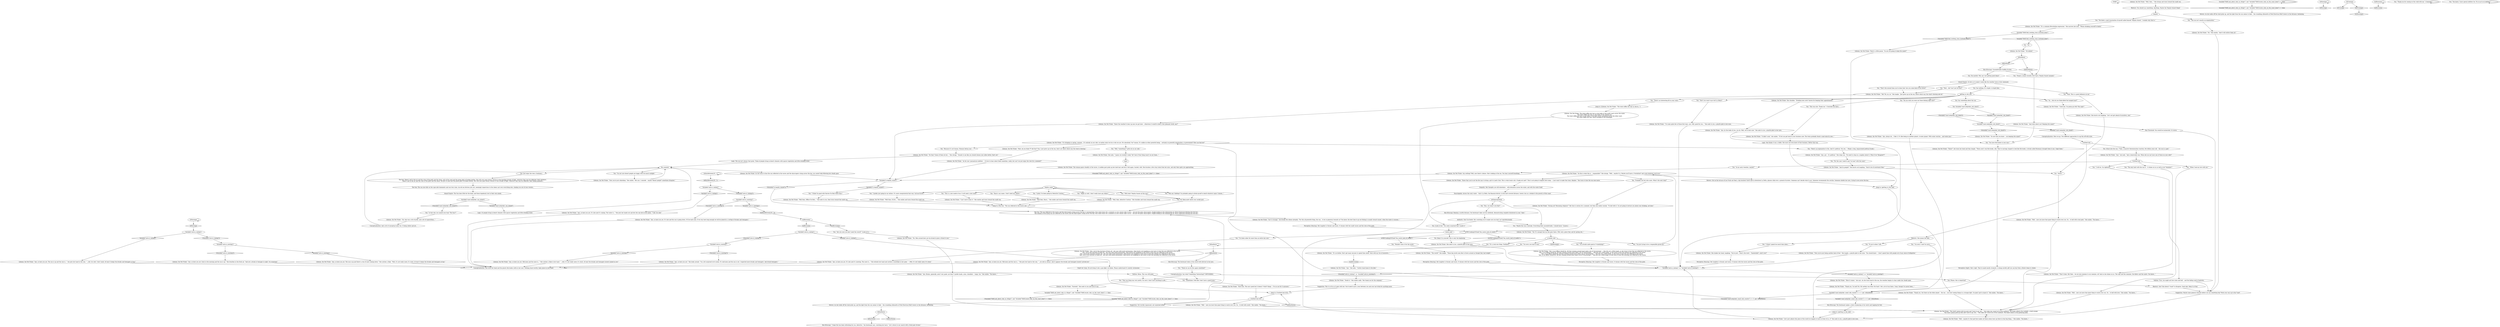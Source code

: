 # LANDS END / NETPICKER
# A dialogue featuring you, Kim, Lilienne the Netpicker, about the sun (if it's rising, setting or high in the sky) -- what the sun is, what means. THE SETTING SUN
# ==================================================
digraph G {
	  0 [label="START"];
	  1 [label="input"];
	  2 [label="Pain Threshold: You would be incinerated. Or worse."];
	  3 [label="Logic: She thinks it was a riddle. She must not even know of that business. Better that way."];
	  4 [label="Variable[\"TASK.ask_about_ruby_in_village\"]  and  Variable[\"TASK.locate_ruby_on_the_coast_done\"] == false"];
	  5 [label="Variable[\"TASK.ask_about_ruby_in_village\"]  and  Variable[\"TASK.locate_ruby_on_the_coast_done\"] == false", shape=diamond];
	  6 [label="!(Variable[\"TASK.ask_about_ruby_in_village\"]  and  Variable[\"TASK.locate_ruby_on_the_coast_done\"] == false)", shape=diamond];
	  7 [label="IsHourBetween(19,  2)"];
	  8 [label="IsHourBetween(19,  2)", shape=diamond];
	  9 [label="!(IsHourBetween(19,  2))", shape=diamond];
	  10 [label="Lilienne, the Net Picker: \"Aye, so here you are. It's late and it's snowing. The snow is...\" She extends her hand and catches a snowflake in her palm. \"...Well, it's not really snow, it's slush.\""];
	  11 [label="Lilienne, the Net Picker: \"I've seen quite few of those first days, aye. Still, good for you...\" She nods to you, a playful glint in her eyes."];
	  12 [label="Lilienne, the Net Picker: \"Ha! It's enough that my fish goes there. Fifty reál a piece they ask for spring cod...\""];
	  13 [label="Lilienne, the Net Picker: \"Aye.\" She nods. \"I better head home to the kids.\""];
	  14 [label="IsMorning()"];
	  15 [label="IsMorning()", shape=diamond];
	  16 [label="!(IsMorning())", shape=diamond];
	  17 [label="IsAfternoon()"];
	  18 [label="IsAfternoon()", shape=diamond];
	  19 [label="!(IsAfternoon())", shape=diamond];
	  20 [label="Rhetoric: She means her kids."];
	  21 [label="You: \"The only fault with the sun is -- it shines on us as well as our *enemies*.\""];
	  22 [label="You: \"Never.\""];
	  23 [label="Perception (Hearing): Her laughter is throaty and warm. It rhymes with the sunlit waves and the cries of the gulls."];
	  24 [label="The Sun: The sun also falls on the cape-side tenements and war-torn ruins. An old sea fortress juts out, seemingly impervious to the sheen cast over everything else, shaking you out of your reverie..."];
	  25 [label="Lilienne, the Net Picker: \"It's bringing us spring, summer... It's entirely on our side, no matter what we do or who we are. For absolutely *no* reason. It's unlike no other powerful being -- certainly no powerful organisation, or government? How can that be?\""];
	  26 [label="Jump to: [Lilienne, the Net Picker: \"The wind ruffles her hair as she lo...\"]"];
	  27 [label="Lilienne, the Net Picker: \"Thank you. I'm half Ubi. My mother was from Ubi Sunt?. Not a lot of sun there, I hear, though I've never been...\""];
	  28 [label="Inland Empire: So fast as to make it seem like the weather turns at her command."];
	  29 [label="Lilienne, the Net Picker: \"So now that you know -- you keeping the name?\""];
	  30 [label="Conceptualization: Say what? Something *interesting*? IMPOSSIBLE."];
	  31 [label="Lilienne, the Net Picker: \"Doubt it.\" She smiles sadly. \"But thank you for the company.\""];
	  32 [label="Lilienne, the Net Picker: As she turns to face the sun reflected in the waves and the skyscrapers rising across the bay, you cannot help following her steady gaze."];
	  33 [label="You: \"Is that why you named your boat 'The Sun'?\""];
	  34 [label="Logic: The sun isn't always that great. Think of people living in desert climates with sparse vegetation and little drinking water."];
	  35 [label="Volition: True, you ought not love ruins and hell -- and the fading scent of apricots."];
	  36 [label="Lilienne, the Net Picker: \"Well -- maybe it's that god that makes all those atoms burn up there in that big thing...\" She smiles. \"You know...\""];
	  37 [label="Lilienne, the Net Picker: \"Have this. The sun's good but it doesn't *stick* things -- I've no use for it anymore.\""];
	  38 [label="Lilienne, the Net Picker: \"Aye. Brains, generally, aren't very good, are they? I prefer backs, arms, shoulders -- lungs, too.\" She smiles. \"You know...\""];
	  39 [label="IsKimHere()"];
	  40 [label="IsKimHere()", shape=diamond];
	  41 [label="!(IsKimHere())", shape=diamond];
	  42 [label="You: \"Are you sure you don't need the sword?\" (Look at it.)"];
	  43 [label="IsMorning()"];
	  44 [label="IsMorning()", shape=diamond];
	  45 [label="!(IsMorning())", shape=diamond];
	  46 [label="You: \"Wouldn't miss it for the world.\""];
	  47 [label="waste_land"];
	  48 [label="Lilienne, the Net Picker: She chuckles. \"Drinking men aren't known for keeping their appointments.\""];
	  49 [label="You: \"You have fish-hooks in your ears.\""];
	  50 [label="tequila_name"];
	  51 [label="You: \"I think I'm good with Harrier Du Bois these days.\""];
	  52 [label="Rhetoric: You should say something. Anything. Maybe the Tequila Sunset thing?"];
	  53 [label="Suggestion: Not terribly impressed, not surprised either."];
	  54 [label="You: \"Think we can do this again sometime?\""];
	  55 [label="Esprit de Corps: Do not bring it into a gun fight, he thinks. Please understand it's merely ceremonial."];
	  56 [label="Lilienne, the Net Picker: \"Aye, so here you are. Mid-noon and the rain is...\" She puts her hand in the rain, \"...ice-cold as always. And it appears the drunks and teenagers haven't arrived yet.\""];
	  57 [label="Perception (Hearing): Her laughter is throaty and warm. It rhymes with the waves and the cries of the gulls."];
	  58 [label="Lilienne, the Net Picker: \"Let's just admire this piece of the world we happen to have in front of us, a?\" She nods to you, a playful glint in her eyes."];
	  59 [label="getting_to_the_end"];
	  60 [label="Lilienne, the Net Picker: Say nothing? Well, now there's silence. She's looking at the sea. You hear yourself breathing."];
	  61 [label="Lilienne, the Net Picker: \"Well -- now you have that giant thing to watch over you. So... to hell with youth.\" She smiles. \"You know...\""];
	  62 [label="You: \"Thank you for coming on this walk with me.\" (Conclude.)"];
	  63 [label="Lilienne, the Net Picker: \"Farewell.\" She nods to you and turns to go."];
	  64 [label="Lilienne, the Net Picker: \"Thank you. Out there on the other planet -- the sea -- you start seeing things in a strange light. I'm glad I got to share it.\" She smiles. \"You know...\""];
	  65 [label="Lilienne, the Net Picker: She shakes her head, laughing. \"You're just... what's the word -- *lamentable*, aren't you?\""];
	  66 [label="Lilienne, the Net Picker: \"Aye, by the looks of you, you do. Well, we're here now.\" She nods to you, a playful glint in her eyes."];
	  67 [label="a_mainly_hub"];
	  68 [label="Shivers: Out on the terrace of Les Fruits de Fond, a hip business lunch spot in downtown La Delta, glasses clink over a spread of oysters. Someone can't decide what to eat. Someone recommends the ceviche. Someone shields her eyes, trying to see across the bay..."];
	  69 [label="You: \"For the case I need to get *in tune* with the coast.\""];
	  70 [label="Rhetoric: See? She doesn't *want* to disagree. Good sign. Keep it at that."];
	  71 [label="Conceptualization: She turns her head and the plastic fish-hooks rattle in her ears. Nothing share-worthy takes place in your head."];
	  72 [label="Lilienne, the Net Picker: \"Know that you're not the first guy to bring a girl to Land's End. This is what locals call a *make-out spot*. That is not going to happen here today -- I just want to make that clear, dimples.\" She turns to face the sea once more."];
	  73 [label="You: \"Yeah. This is a good influence on me.\""];
	  74 [label="You: \"You know, I have special abilities too. Pa-ra-na-tu-ral abilities.\""];
	  75 [label="Lilienne, the Net Picker: \"Wait, do you think *I* did that? Nay, I just grew up on the sea, that's all. Know which way the wind is blowing.\""];
	  76 [label="You: \"The sun isn't exactly an organisation.\""];
	  77 [label="You: No! Keep quiet about your sordid past."];
	  78 [label="Lilienne, the Net Picker: \"Well, then...\" She shrugs and turns toward the sunlit sea."];
	  79 [label="Suggestion: Maybe some general remarks before you say something big? Work your way up to the *cool*."];
	  80 [label="You: \"There's an explanation to this. And it's political. You see...\" (Begin a long, impassioned political tirade.)"];
	  81 [label="Jump to: [getting_to_the_end]"];
	  82 [label="You: \"When I had my love with me.\""];
	  83 [label="Lilienne, the Net Picker: \"No. Men around here are too drunk to pose a threat to me.\""];
	  84 [label="You: \"I'm just trying to be a responsible grown-up.\""];
	  85 [label="You: \"I've been sober for more than an entire day now.\""];
	  86 [label="The Sun: There's salt in the air and the cries of the gulls and the skuas; grit of the sand and the green glint of broken bottles. But still your gaze always returns to the dazzling streaks of light, wherever they may be reflected, their opulence...\nThere's salt in the air and the cries of the gulls and the skuas; the grit of sand and the green glint of broken bottles. But still your gaze always returns to the streaks of light, wherever they may be reflected, their fading opulence...
"];
	  87 [label="Lilienne, the Net Picker: \"Aye, always do... I like it. It's like being on another planet. A water planet. With water worries... and water joys.\""];
	  88 [label="You: \"Found a corpse recently. He'd had a Tequila Sunset moment.\""];
	  89 [label="Lilienne, the Net Picker: \"Well, then, detective Costeau.\" She chuckles and turns toward the sunlit sea."];
	  90 [label="Untitled hub"];
	  91 [label="You: (Stare into the sun.) \"Yeah, a massive thermonuclear reaction, five billion years old -- the sun is a god.\""];
	  92 [label="Shivers: As she walks off the wind picks up, and the light from the sun seems to fade -- the crumbling silhouette of Feld Electrical R&D towers in the distance, beckoning."];
	  93 [label="Lilienne, the Net Picker: \"So this is what this is -- responsible?\" She shrugs. \"Well... maybe it is. Maybe you'll have a *revelation* and crack whatever you're on.\""];
	  94 [label="You: \"It's a rock star thing. Tardiness.\""];
	  95 [label="the_sunnnnn"];
	  96 [label="Conceptualization: And a bit of conceptual unity too, it being yellow and all..."];
	  97 [label="Lilienne, the Net Picker: She nods. \"I guess we wouldn't really *be* here if that thing wasn't on our team...\""];
	  98 [label="Variable[\"TASK.find_working_class_husband_done\"]"];
	  99 [label="Variable[\"TASK.find_working_class_husband_done\"]", shape=diamond];
	  100 [label="!(Variable[\"TASK.find_working_class_husband_done\"])", shape=diamond];
	  101 [label="You: \"Kim, we ready to do this?\""];
	  102 [label="Lilienne, the Net Picker: \"The wind's gonna pick up soon and I have to go, but...\" She takes her sword out of the scabbard. The blade reflects the sunlight, a dark orange.\n\"The wind's gonna pick up soon and I have to go, but...\" She takes her sword out of the scabbard. The blade shines in the gathering dark. "];
	  103 [label="IsAfternoon()"];
	  104 [label="IsAfternoon()", shape=diamond];
	  105 [label="!(IsAfternoon())", shape=diamond];
	  106 [label="Lilienne, the Net Picker: \"It's no bother. Don't get many excuses to spend time alone, what with my trio of monsters...\""];
	  107 [label="Perception (Hearing): Her laughter is throaty and warm. It rhymes with the waves and the cries of the gulls."];
	  108 [label="The Sun: The sun reflected in the waves and the skyscrapers rising across the bay is mesmerizing. Your mind clears for a moment as your senses take it all in -- not just the glass skyscrapers, fragile-looking in the shimmering air, River Esperance flowing into the bay...\nThe remains of the dying sun are reflected in the waves and the skyscrapers rising across the bay. Your mind clears for a moment as your senses take it all in -- not just the glass skyscrapers, fragile-looking in the shimmering air, River Esperance flowing into the bay..."];
	  109 [label="You: \"This is a new model of me. It will need a new name.\""];
	  110 [label="You: \"Because it's not human. Humans betray you.\""];
	  111 [label="You: \"In my early twenties, maybe?\""];
	  112 [label="You: \"Sometimes I feel like I don't have a good brain.\""];
	  113 [label="settingsunprehub"];
	  114 [label="Lilienne, the Net Picker: \"Me? No, no, no.\" She laughs. \"Just grew up on the sea. Know which way the wind's blowing and all.\""];
	  115 [label="Lilienne, the Net Picker: \"Knew the weather'd clear up once we got here -- otherwise it would've been a less pleasant stroll, nay?\""];
	  116 [label="Encyclopedia: Across the rusty water -- that's La Delta, the financial district. In the mist-covered distance, towers rise as a rebuke to the poverty of this coast."];
	  117 [label="You: \"This was nice. Thank you.\" (Conclude the date.)"];
	  118 [label="Lilienne, the Net Picker: \"And its people?\" She bursts out laughing. \"Glad to be of assistance then.\""];
	  119 [label="You: Say nothing. It's stupid. A stupid idea."];
	  120 [label="You: \"Oh.\""];
	  121 [label="Perception (Sight): She's right. They're made mostly of plastic. A cheap novelty gift you can buy from a flower shop or a kiosk."];
	  122 [label="Variable[\"coast.netpicker_red_check\"]"];
	  123 [label="Variable[\"coast.netpicker_red_check\"]", shape=diamond];
	  124 [label="!(Variable[\"coast.netpicker_red_check\"])", shape=diamond];
	  125 [label="Lilienne, the Net Picker: \"Well -- now you have that giant thing to watch over you. So... to hell with cruel gods.\" She smiles. \"You know...\""];
	  126 [label="Variable[\"auto.is_raining\"]"];
	  127 [label="Variable[\"auto.is_raining\"]", shape=diamond];
	  128 [label="!(Variable[\"auto.is_raining\"])", shape=diamond];
	  129 [label="You: \"Probably not but who cares. What's the next step?\""];
	  130 [label="Perception (Hearing): Her laughter is throaty and warm. It rhymes with the waves and the cries of the gulls."];
	  131 [label="You: \"That's the second time you've done that! Are you some kind of sea witch?\""];
	  132 [label="Lilienne, the Net Picker: \"As for your 'paranatural abilities' -- I'd love to hear about them sometime, really, but can't we just enjoy the view for a moment?\""];
	  133 [label="Lilienne, the Net Picker: \"Isn't it strange,\" she breaks the silence abruptly, \"For this all-powerful thing, the sun... to be so generous towards us? You know, the best time to go out fishing is usually toward sunset, when the water is warmer...\""];
	  134 [label="You: \"Well, *something's* gotta be on our side.\""];
	  135 [label="Jump to: [The Sun: \"The sun reflected in the waves and...\"]"];
	  136 [label="IsEvening()"];
	  137 [label="IsEvening()", shape=diamond];
	  138 [label="!(IsEvening())", shape=diamond];
	  139 [label="Kim Kitsuragi: The lieutenant looks at the sword with distrust in his eyes."];
	  140 [label="Jump to: [Untitled hub (02)]"];
	  141 [label="Variable[\"TASK.ask_about_ruby_in_village\"]  and  Variable[\"TASK.locate_ruby_on_the_coast_done\"] == false"];
	  142 [label="Variable[\"TASK.ask_about_ruby_in_village\"]  and  Variable[\"TASK.locate_ruby_on_the_coast_done\"] == false", shape=diamond];
	  143 [label="!(Variable[\"TASK.ask_about_ruby_in_village\"]  and  Variable[\"TASK.locate_ruby_on_the_coast_done\"] == false)", shape=diamond];
	  144 [label="Lilienne, the Net Picker: \"Aye, so here you are. The sun is up and there's a ton of snow coming down.\" She catches a flake. \"Well, it's not really snow, it's slush. At least it keeps the drunks and teenagers at bay.\""];
	  145 [label="Lilienne, the Net Picker: \"The world?\" She laughs. \"Those big words men like to throw around as though they had weight.\""];
	  146 [label="Kim Kitsuragi: Keeping a tactful distance, the lieutenant takes out his notebook, demonstrating complete disinterest in your \"date.\""];
	  147 [label="You: Keep it to yourself. This is only the beginning."];
	  148 [label="You: (Look at her) \"You seem surprised that I made it.\""];
	  149 [label="You: \"I'm not sure desert people are happy with too much sunlight.\""];
	  150 [label="Lilienne, the Net Picker: \"These?\" she turns her head and they dangle. \"These aren't real fish-hooks, silly. They're earrings shaped to look like fish-hooks. A drunk called Rosemary brought them to me. I kept them.\""];
	  151 [label="Lilienne, the Net Picker: \"Well then, H.D.B....\" She smiles and turns toward the sunlit sea."];
	  152 [label="Untitled hub"];
	  153 [label="You: Please, this is important!"];
	  154 [label="IsKimHere()"];
	  155 [label="IsKimHere()", shape=diamond];
	  156 [label="!(IsKimHere())", shape=diamond];
	  157 [label="Variable[\"auto.is_snowing\"]"];
	  158 [label="Variable[\"auto.is_snowing\"]", shape=diamond];
	  159 [label="!(Variable[\"auto.is_snowing\"])", shape=diamond];
	  160 [label="Lilienne, the Net Picker: \"Aye, so here you are. Mid-noon and the snow is...\" She catches a flake in her hand. \"...well, it's not really snow, it's slush. At least the drunks and teenagers haven't joined us yet.\""];
	  161 [label="Lilienne, the Net Picker: \"Drying out? Becoming religious?\" Her face is serious for a moment, but then she smiles warmly. \"To hell with it. I'm not going to lecture you about your drinking, not here.\""];
	  162 [label="Lilienne, the Net Picker: \"Here it comes,\" she says. As she turns back to the sea, the weather begins to clear under her steady gaze."];
	  163 [label="Lilienne, the Net Picker: \"No.\" She smirks. \"And it will outlive them all.\""];
	  164 [label="Kim Kitsuragi: The lieutenant makes a show of glancing at his watch and tapping his foot."];
	  165 [label="Lilienne, the Net Picker: \"Can't wait to hear it.\" She smirks and turns toward the sunlit sea."];
	  166 [label="Lilienne, the Net Picker: \"Aye, so here you are. It's late and the sun is going down. It'll be dark soon. If we stay here long enough we will be joined by a cortège of drunks and teenagers.\""];
	  167 [label="Lilienne, the Net Picker: \"Aye, you're the starriest of them all,\" she says with mock seriousness, then bursts out laughing as she turns to face the sun reflected in the waves.\n\"Aye, you're the starriest of them all,\" she says with mock seriousness, then bursts out laughing as she turns to face the sun reflected in the waves.\n\"Aye, you're the starriest of them all,\" she says with mock seriousness, then bursts out laughing as she turns to face the setting sun reflected in the waves.\n\"Aye, you're the starriest of them all,\" she says with mock seriousness, then bursts out laughing as she turns to face the morning sun reflected in the waves."];
	  168 [label="Authority: Don't be fooled. He's watching you to make sure you don't act unprofessionally."];
	  169 [label="You: \"You know, a past incarnation of myself called himself 'Tequila Sunset.' I wonder why that is.\""];
	  170 [label="You: \"Who am I kidding? I'm probably going to drink myself to death whatever name I choose...\""];
	  171 [label="Lilienne, the Net Picker: \"Well then, Officer Du Bois...\" She nods to you, then turns toward the sunlit sea."];
	  172 [label="Lilienne, the Net Picker: \"Oh indeed.\""];
	  173 [label="Shivers: As she walks off the wind picks up, and the light from the sun seems to fade -- the crumbling silhouette of Feld Electrical R&D towers in the distance, beckoning."];
	  174 [label="You: Say something about the sun."];
	  175 [label="You: Variable[\"coast.netpicker_red_check\"]"];
	  176 [label="Variable[\"coast.netpicker_red_check\"]", shape=diamond];
	  177 [label="!(Variable[\"coast.netpicker_red_check\"])", shape=diamond];
	  178 [label="Conceptualization: Here we go. Two different approaches to cap this off with style."];
	  179 [label="Lilienne, the Net Picker: \"That it does. But then... we are also enemies to our enemies, eh? And so she shines on us. The cops and the commies, the killers and the saints. You know...\""];
	  180 [label="Lilienne, the Net Picker: \"Well -- now you have that giant thing to watch over you. So... to hell with love.\" She smiles. \"You know...\""];
	  181 [label="Suggestion: This is as far as it goes with her. You'd need to put a year between you and your last drink for anything more."];
	  182 [label="Variable[\"auto.is_snowing\"]"];
	  183 [label="Variable[\"auto.is_snowing\"]", shape=diamond];
	  184 [label="!(Variable[\"auto.is_snowing\"])", shape=diamond];
	  185 [label="Lilienne, the Net Picker: \"Aye, so here you are.\" She looks around. \"I'm a bit surprised we're alone. It's mid-noon and the sun is out. I expected more drunks and teenagers. And drunk teenagers.\""];
	  186 [label="You: \"Maybe this was a mistake. Everything feels uncomfortable. I should leave.\" [Leave.]"];
	  187 [label="Lilienne, the Net Picker: The woman gazes steadily at the waves. A sudden gust picks up her dark hair and lets it fall again, tussled, wild. She brushes a few stray locks from her eyes, and only then spots you approaching."];
	  188 [label="You: Just enjoy the view. (Continue.)"];
	  189 [label="You: \"Do you wish you were out there fishing right now?\""];
	  190 [label="tequila!"];
	  191 [label="Lilienne, the Net Picker: \"Well then, Harry...\" She smiles and turns toward the sunlit sea."];
	  192 [label="You: \"There's an interesting lilt in your voice.\""];
	  193 [label="Lilienne, the Net Picker: \"Do they? Some of them do but...\" She shrugs. \"Sounds to me like you should choose your allies better, that's all.\""];
	  194 [label="Lilienne, the Net Picker: \"Aye, aye -- it's political.\" She stops you. \"No need to step on a soapbox about it. What if we *disagree*?\""];
	  195 [label="Lilienne, the Net Picker: \"Good one. I'm gonna go with *the rope*.\""];
	  196 [label="You: \"I still do. I'm righteous.\""];
	  197 [label="Volition: Relax. This was still good."];
	  198 [label="Variable[\"auto.is_raining\"]"];
	  199 [label="Variable[\"auto.is_raining\"]", shape=diamond];
	  200 [label="!(Variable[\"auto.is_raining\"])", shape=diamond];
	  201 [label="Lilienne, the Net Picker: \"Aye, so here you are. Early in the morning and the sun is up.\" She breathes in the fresh air. \"And not a drunk or teenager in sight. I'm surprised.\""];
	  202 [label="You: \"I'm actually quite good at *scheduling*.\""];
	  203 [label="You: \"I'm sorry I said I'm sorry...\""];
	  204 [label="Empathy: Her thoughts are still elsewhere -- with distances across the water, and with the water itself."];
	  205 [label="Lilienne, the Net Picker: She nods to you, a playful glint in her eyes."];
	  206 [label="Variable[\"coast.netpicker_sun_inland\"]"];
	  207 [label="Variable[\"coast.netpicker_sun_inland\"]", shape=diamond];
	  208 [label="!(Variable[\"coast.netpicker_sun_inland\"])", shape=diamond];
	  209 [label="Variable[\"tc.tequila_sunset\"]"];
	  210 [label="Variable[\"tc.tequila_sunset\"]", shape=diamond];
	  211 [label="!(Variable[\"tc.tequila_sunset\"])", shape=diamond];
	  212 [label="Lilienne, the Net Picker: \"And what about you? Keeping the name?\""];
	  213 [label="You: \"Might as well. I don't really have any others.\""];
	  214 [label="Kim Kitsuragi: Uncomfortable shuffle of nylon."];
	  215 [label="Lilienne, the Net Picker: \"Aye, so here you are. It's late and it's raining. The water is...\" She puts her hands out and lets the rain fall on her palms. \"Cold. Ice cold.\""];
	  216 [label="Variable[\"auto.is_raining\"]"];
	  217 [label="Variable[\"auto.is_raining\"]", shape=diamond];
	  218 [label="!(Variable[\"auto.is_raining\"])", shape=diamond];
	  219 [label="Lilienne, the Net Picker: \"Aye, so an officer should be. All that running around must need a lot of *structuring*...\" She lets out a little laugh, as she turns to face the sun reflected in the waves.\n\"Aye, so an officer should be. All that running around must need a lot of *structuring*...\" She lets out a little laugh, as she turns to face the setting sun reflected in the waves.\n\"Aye, so an officer should be. All that running around must need a lot of *structuring*...\" She lets out a little laugh, as she turns to face the sun reflected in the waves. \n\"Aye, so an officer should be. All that running around must need a lot of *structuring*...\" She lets out a little laugh, as she turns to face the morning sun reflected in the waves."];
	  220 [label="You: \"If you'd rather I left...\""];
	  221 [label="Inland Empire: The Sun does little for the dead, and those hopelessly lost in their own minds."];
	  222 [label="Lilienne, the Net Picker: \"It's a common Revacholian expression.\" She narrows her eyes. \"Means drinking yourself to death.\""];
	  223 [label="You: \"Harry's my name. I don't need any others.\""];
	  224 [label="Jump to: [getting_to_the_end]"];
	  225 [label="You: \"So... who do you think killed the hanged man?\""];
	  226 [label="Untitled hub (02)"];
	  227 [label="You: \"That sun thing was very pretty, I'm sorry I don't have anything to add...\""];
	  228 [label="Kim Kitsuragi: \"I hope this has been refreshing for you, detective,\" the lieutenant says, watching her leave. \"Let's return to our search with a fresh pair of eyes.\""];
	  229 [label="Lilienne, the Net Picker: \"Aye, so here you are. The sun is up and the rain is...\" she puts her hand in the rain, \"...cold. Ice cold. I don't mind. At least it keeps the drunks and teenagers at bay.\""];
	  230 [label="Variable[\"auto.is_snowing\"]"];
	  231 [label="Variable[\"auto.is_snowing\"]", shape=diamond];
	  232 [label="!(Variable[\"auto.is_snowing\"])", shape=diamond];
	  233 [label="IsTHCCookingOrFixed(\"the_waste_land_of_reality\")"];
	  234 [label="IsTHCCookingOrFixed(\"the_waste_land_of_reality\")", shape=diamond];
	  235 [label="!(IsTHCCookingOrFixed(\"the_waste_land_of_reality\"))", shape=diamond];
	  236 [label="Lilienne, the Net Picker: \"Now you're just being another kind of fool.\" She laughs, a playful glint in her eyes. \"You should know -- I don't spend time with people out of any sense of obligation.\""];
	  237 [label="Lilienne, the Net Picker: She bursts out laughing. \"Let's not get ahead of ourselves, now.\""];
	  238 [label="Variable[\"auto.is_raining\"]  or  Variable[\"auto.is_snowing\"]"];
	  239 [label="Variable[\"auto.is_raining\"]  or  Variable[\"auto.is_snowing\"]", shape=diamond];
	  240 [label="!(Variable[\"auto.is_raining\"]  or  Variable[\"auto.is_snowing\"])", shape=diamond];
	  241 [label="You: \"Wait... did *you* just do that?\""];
	  242 [label="Lilienne, the Net Picker: \"Oh, that was a bit of pride, and a bit of superstition...\""];
	  243 [label="Logic: Or people living in desert climates with sparse vegetation and little drinking water."];
	  244 [label="Lilienne, the Net Picker: \"Now you're just nitpicking.\" She smiles. \"But aye, I concede -- maybe *desert people* sometimes disagree.\""];
	  245 [label="Variable[\"coast.netpicker_small_talk_counter\"] == 3  and  IsKimHere()"];
	  246 [label="Variable[\"coast.netpicker_small_talk_counter\"] == 3  and  IsKimHere()", shape=diamond];
	  247 [label="!(Variable[\"coast.netpicker_small_talk_counter\"] == 3  and  IsKimHere())", shape=diamond];
	  248 [label="You: \"Don't you want to go visit La Delta?\""];
	  249 [label="You: \"I prefer just going by my initials. It's more conspiratorial that way. Call me H.D.B.!\""];
	  250 [label="You: \"Hell yeah! Tequila Sunset all the way!\""];
	  251 [label="IsKimHere()"];
	  252 [label="IsKimHere()", shape=diamond];
	  253 [label="!(IsKimHere())", shape=diamond];
	  254 [label="You: Too morbid. Why am I not getting good ideas?"];
	  255 [label="Lilienne, the Net Picker: \"Aye,\" she nods. \"And a benevolent one. When did you last have one of those on your side?\""];
	  256 [label="You: \"I'm sorry you had to wait.\""];
	  257 [label="You: \"I think I spend too much time alone...\""];
	  258 [label="Lilienne, the Net Picker: The wind ruffles her hair as she looks at the sunlit coast across the water.\nThe wind ruffles her hair as she looks at the setting sun.\nThe wind ruffles her hair as she looks at the light slowly spreading across the other coast.\nThe wind ruffles her hair, silver-streaked in the moonlight."];
	  259 [label="Lilienne, the Net Picker: \"It didn't suck,\" she smiles. \"I'll let you get back to your business now. The twins probably found a land mine by now...\""];
	  260 [label="Lilienne, the Net Picker: There's a little pause. \"So are you going to keep the name?\""];
	  261 [label="You: \"Lately I've been going by Detective Costeau.\""];
	  0 -> 0
	  1 -> 187
	  2 -> 79
	  3 -> 81
	  4 -> 4
	  4 -> 5
	  5 -> 173
	  7 -> 8
	  7 -> 7
	  8 -> 126
	  9 -> 103
	  10 -> 71
	  11 -> 238
	  12 -> 67
	  14 -> 14
	  14 -> 15
	  17 -> 17
	  17 -> 18
	  19 -> 13
	  20 -> 257
	  20 -> 203
	  20 -> 220
	  21 -> 179
	  22 -> 125
	  23 -> 233
	  24 -> 221
	  25 -> 80
	  25 -> 110
	  25 -> 75
	  25 -> 134
	  26 -> 258
	  27 -> 245
	  28 -> 73
	  28 -> 241
	  28 -> 131
	  28 -> 119
	  29 -> 49
	  30 -> 112
	  30 -> 153
	  30 -> 227
	  31 -> 181
	  32 -> 209
	  33 -> 242
	  34 -> 95
	  35 -> 79
	  36 -> 102
	  37 -> 226
	  38 -> 102
	  39 -> 40
	  39 -> 39
	  40 -> 139
	  41 -> 140
	  42 -> 83
	  43 -> 43
	  43 -> 44
	  44 -> 198
	  46 -> 145
	  47 -> 147
	  47 -> 85
	  48 -> 66
	  49 -> 150
	  50 -> 261
	  50 -> 170
	  50 -> 109
	  50 -> 50
	  50 -> 213
	  50 -> 249
	  50 -> 250
	  50 -> 223
	  51 -> 171
	  52 -> 190
	  53 -> 108
	  54 -> 30
	  55 -> 140
	  56 -> 71
	  57 -> 238
	  58 -> 238
	  59 -> 192
	  59 -> 225
	  59 -> 174
	  59 -> 48
	  59 -> 117
	  59 -> 248
	  59 -> 189
	  60 -> 209
	  61 -> 102
	  62 -> 62
	  63 -> 141
	  64 -> 102
	  65 -> 130
	  66 -> 238
	  67 -> 256
	  67 -> 202
	  67 -> 45
	  67 -> 84
	  67 -> 94
	  68 -> 81
	  69 -> 118
	  70 -> 79
	  71 -> 197
	  72 -> 204
	  73 -> 237
	  74 -> 74
	  75 -> 132
	  76 -> 163
	  77 -> 108
	  78 -> 52
	  79 -> 58
	  80 -> 194
	  81 -> 58
	  82 -> 180
	  83 -> 38
	  84 -> 93
	  85 -> 10
	  86 -> 24
	  87 -> 245
	  88 -> 212
	  89 -> 135
	  90 -> 91
	  90 -> 20
	  91 -> 255
	  92 -> 154
	  93 -> 72
	  93 -> 129
	  93 -> 68
	  94 -> 167
	  95 -> 32
	  95 -> 188
	  95 -> 149
	  96 -> 95
	  97 -> 1
	  98 -> 99
	  98 -> 100
	  99 -> 120
	  99 -> 88
	  100 -> 260
	  101 -> 146
	  102 -> 36
	  103 -> 104
	  103 -> 105
	  104 -> 216
	  105 -> 42
	  106 -> 19
	  107 -> 238
	  108 -> 133
	  109 -> 165
	  110 -> 193
	  111 -> 60
	  112 -> 37
	  113 -> 186
	  113 -> 148
	  113 -> 101
	  114 -> 115
	  115 -> 209
	  116 -> 113
	  117 -> 259
	  118 -> 22
	  119 -> 59
	  120 -> 172
	  121 -> 245
	  122 -> 123
	  122 -> 124
	  123 -> 178
	  124 -> 29
	  125 -> 102
	  126 -> 128
	  126 -> 127
	  127 -> 215
	  128 -> 182
	  129 -> 161
	  130 -> 238
	  131 -> 114
	  132 -> 209
	  133 -> 23
	  134 -> 97
	  135 -> 108
	  136 -> 137
	  136 -> 138
	  138 -> 16
	  139 -> 54
	  140 -> 226
	  141 -> 142
	  141 -> 143
	  142 -> 92
	  144 -> 71
	  145 -> 57
	  146 -> 168
	  147 -> 205
	  148 -> 47
	  149 -> 244
	  150 -> 121
	  151 -> 135
	  152 -> 82
	  152 -> 196
	  152 -> 21
	  152 -> 111
	  153 -> 70
	  154 -> 155
	  154 -> 156
	  155 -> 228
	  157 -> 158
	  157 -> 159
	  158 -> 160
	  159 -> 185
	  160 -> 71
	  161 -> 233
	  162 -> 27
	  163 -> 79
	  164 -> 224
	  165 -> 135
	  166 -> 71
	  167 -> 56
	  168 -> 186
	  168 -> 148
	  169 -> 222
	  170 -> 77
	  171 -> 135
	  172 -> 251
	  174 -> 175
	  175 -> 176
	  175 -> 177
	  176 -> 122
	  177 -> 122
	  178 -> 90
	  179 -> 102
	  180 -> 102
	  181 -> 140
	  182 -> 184
	  182 -> 183
	  183 -> 9
	  184 -> 166
	  185 -> 71
	  186 -> 12
	  187 -> 6
	  188 -> 86
	  189 -> 87
	  190 -> 169
	  190 -> 76
	  191 -> 135
	  192 -> 26
	  193 -> 34
	  194 -> 69
	  195 -> 2
	  196 -> 35
	  197 -> 112
	  197 -> 227
	  198 -> 200
	  198 -> 199
	  199 -> 229
	  200 -> 230
	  201 -> 71
	  202 -> 219
	  203 -> 64
	  204 -> 116
	  205 -> 238
	  206 -> 208
	  206 -> 207
	  207 -> 243
	  208 -> 33
	  209 -> 210
	  209 -> 211
	  210 -> 51
	  211 -> 108
	  212 -> 49
	  213 -> 77
	  214 -> 88
	  214 -> 254
	  215 -> 71
	  216 -> 217
	  216 -> 218
	  217 -> 55
	  218 -> 157
	  219 -> 107
	  220 -> 236
	  221 -> 206
	  222 -> 98
	  223 -> 191
	  224 -> 58
	  225 -> 195
	  226 -> 41
	  226 -> 61
	  226 -> 53
	  227 -> 63
	  229 -> 71
	  230 -> 232
	  230 -> 231
	  231 -> 144
	  232 -> 201
	  233 -> 234
	  233 -> 235
	  234 -> 46
	  235 -> 205
	  236 -> 238
	  237 -> 22
	  238 -> 240
	  238 -> 239
	  239 -> 162
	  240 -> 31
	  241 -> 114
	  242 -> 96
	  243 -> 95
	  244 -> 95
	  245 -> 246
	  245 -> 247
	  246 -> 164
	  247 -> 25
	  248 -> 11
	  249 -> 151
	  250 -> 77
	  251 -> 252
	  251 -> 253
	  252 -> 214
	  253 -> 88
	  254 -> 28
	  255 -> 152
	  256 -> 106
	  257 -> 65
	  258 -> 58
	  259 -> 3
	  260 -> 49
	  261 -> 89
}

